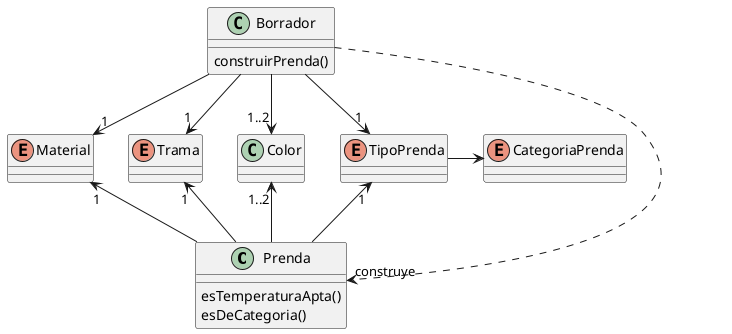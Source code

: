 @startuml

class Prenda {
esTemperaturaApta()
esDeCategoria()
}
Prenda -up-> "1"TipoPrenda
Prenda -up-> "1..2"Color
Prenda -up-> "1"Trama
Prenda -up-> "1"Material

class Borrador {
construirPrenda()
}
Borrador .down.>"construye" Prenda

Borrador -down-> "1"TipoPrenda
Borrador -down-> "1..2"Color
Borrador -down-> "1"Trama
Borrador -down-> "1"Material

enum TipoPrenda
enum CategoriaPrenda
TipoPrenda -> CategoriaPrenda
enum Material
enum Trama
class Color

@enduml